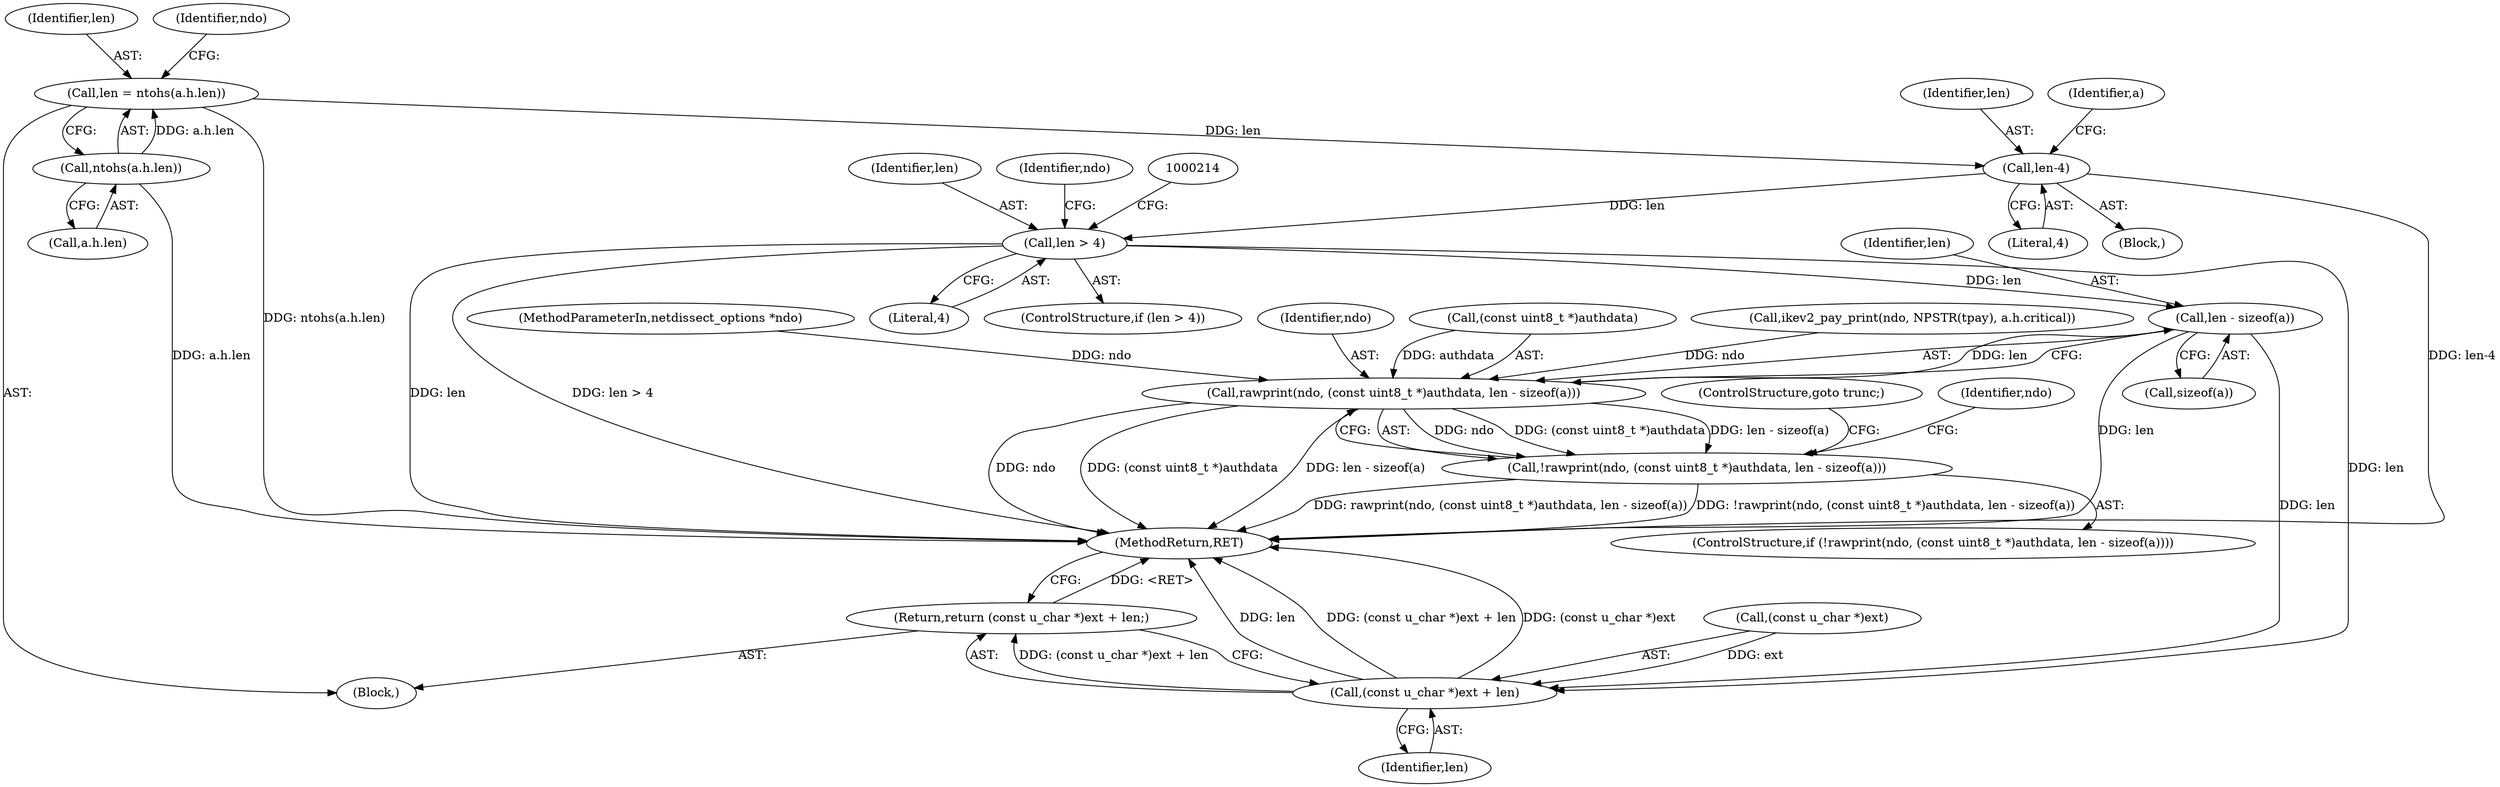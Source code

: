 digraph "0_tcpdump_c2ef693866beae071a24b45c49f9674af1df4028_1@API" {
"1000189" [label="(Call,len - sizeof(a))"];
"1000167" [label="(Call,len > 4)"];
"1000158" [label="(Call,len-4)"];
"1000144" [label="(Call,len = ntohs(a.h.len))"];
"1000146" [label="(Call,ntohs(a.h.len))"];
"1000184" [label="(Call,rawprint(ndo, (const uint8_t *)authdata, len - sizeof(a)))"];
"1000183" [label="(Call,!rawprint(ndo, (const uint8_t *)authdata, len - sizeof(a)))"];
"1000212" [label="(Call,(const u_char *)ext + len)"];
"1000211" [label="(Return,return (const u_char *)ext + len;)"];
"1000146" [label="(Call,ntohs(a.h.len))"];
"1000145" [label="(Identifier,len)"];
"1000185" [label="(Identifier,ndo)"];
"1000193" [label="(ControlStructure,goto trunc;)"];
"1000183" [label="(Call,!rawprint(ndo, (const uint8_t *)authdata, len - sizeof(a)))"];
"1000186" [label="(Call,(const uint8_t *)authdata)"];
"1000212" [label="(Call,(const u_char *)ext + len)"];
"1000189" [label="(Call,len - sizeof(a))"];
"1000168" [label="(Identifier,len)"];
"1000163" [label="(Identifier,a)"];
"1000144" [label="(Call,len = ntohs(a.h.len))"];
"1000166" [label="(ControlStructure,if (len > 4))"];
"1000147" [label="(Call,a.h.len)"];
"1000190" [label="(Identifier,len)"];
"1000167" [label="(Call,len > 4)"];
"1000184" [label="(Call,rawprint(ndo, (const uint8_t *)authdata, len - sizeof(a)))"];
"1000159" [label="(Identifier,len)"];
"1000111" [label="(Block,)"];
"1000135" [label="(Call,ikev2_pay_print(ndo, NPSTR(tpay), a.h.critical))"];
"1000196" [label="(Identifier,ndo)"];
"1000227" [label="(MethodReturn,RET)"];
"1000174" [label="(Identifier,ndo)"];
"1000157" [label="(Block,)"];
"1000158" [label="(Call,len-4)"];
"1000169" [label="(Literal,4)"];
"1000211" [label="(Return,return (const u_char *)ext + len;)"];
"1000191" [label="(Call,sizeof(a))"];
"1000213" [label="(Call,(const u_char *)ext)"];
"1000216" [label="(Identifier,len)"];
"1000154" [label="(Identifier,ndo)"];
"1000160" [label="(Literal,4)"];
"1000102" [label="(MethodParameterIn,netdissect_options *ndo)"];
"1000182" [label="(ControlStructure,if (!rawprint(ndo, (const uint8_t *)authdata, len - sizeof(a))))"];
"1000189" -> "1000184"  [label="AST: "];
"1000189" -> "1000191"  [label="CFG: "];
"1000190" -> "1000189"  [label="AST: "];
"1000191" -> "1000189"  [label="AST: "];
"1000184" -> "1000189"  [label="CFG: "];
"1000189" -> "1000227"  [label="DDG: len"];
"1000189" -> "1000184"  [label="DDG: len"];
"1000167" -> "1000189"  [label="DDG: len"];
"1000189" -> "1000212"  [label="DDG: len"];
"1000167" -> "1000166"  [label="AST: "];
"1000167" -> "1000169"  [label="CFG: "];
"1000168" -> "1000167"  [label="AST: "];
"1000169" -> "1000167"  [label="AST: "];
"1000174" -> "1000167"  [label="CFG: "];
"1000214" -> "1000167"  [label="CFG: "];
"1000167" -> "1000227"  [label="DDG: len"];
"1000167" -> "1000227"  [label="DDG: len > 4"];
"1000158" -> "1000167"  [label="DDG: len"];
"1000167" -> "1000212"  [label="DDG: len"];
"1000158" -> "1000157"  [label="AST: "];
"1000158" -> "1000160"  [label="CFG: "];
"1000159" -> "1000158"  [label="AST: "];
"1000160" -> "1000158"  [label="AST: "];
"1000163" -> "1000158"  [label="CFG: "];
"1000158" -> "1000227"  [label="DDG: len-4"];
"1000144" -> "1000158"  [label="DDG: len"];
"1000144" -> "1000111"  [label="AST: "];
"1000144" -> "1000146"  [label="CFG: "];
"1000145" -> "1000144"  [label="AST: "];
"1000146" -> "1000144"  [label="AST: "];
"1000154" -> "1000144"  [label="CFG: "];
"1000144" -> "1000227"  [label="DDG: ntohs(a.h.len)"];
"1000146" -> "1000144"  [label="DDG: a.h.len"];
"1000146" -> "1000147"  [label="CFG: "];
"1000147" -> "1000146"  [label="AST: "];
"1000146" -> "1000227"  [label="DDG: a.h.len"];
"1000184" -> "1000183"  [label="AST: "];
"1000185" -> "1000184"  [label="AST: "];
"1000186" -> "1000184"  [label="AST: "];
"1000183" -> "1000184"  [label="CFG: "];
"1000184" -> "1000227"  [label="DDG: ndo"];
"1000184" -> "1000227"  [label="DDG: (const uint8_t *)authdata"];
"1000184" -> "1000227"  [label="DDG: len - sizeof(a)"];
"1000184" -> "1000183"  [label="DDG: ndo"];
"1000184" -> "1000183"  [label="DDG: (const uint8_t *)authdata"];
"1000184" -> "1000183"  [label="DDG: len - sizeof(a)"];
"1000135" -> "1000184"  [label="DDG: ndo"];
"1000102" -> "1000184"  [label="DDG: ndo"];
"1000186" -> "1000184"  [label="DDG: authdata"];
"1000183" -> "1000182"  [label="AST: "];
"1000193" -> "1000183"  [label="CFG: "];
"1000196" -> "1000183"  [label="CFG: "];
"1000183" -> "1000227"  [label="DDG: rawprint(ndo, (const uint8_t *)authdata, len - sizeof(a))"];
"1000183" -> "1000227"  [label="DDG: !rawprint(ndo, (const uint8_t *)authdata, len - sizeof(a))"];
"1000212" -> "1000211"  [label="AST: "];
"1000212" -> "1000216"  [label="CFG: "];
"1000213" -> "1000212"  [label="AST: "];
"1000216" -> "1000212"  [label="AST: "];
"1000211" -> "1000212"  [label="CFG: "];
"1000212" -> "1000227"  [label="DDG: len"];
"1000212" -> "1000227"  [label="DDG: (const u_char *)ext + len"];
"1000212" -> "1000227"  [label="DDG: (const u_char *)ext"];
"1000212" -> "1000211"  [label="DDG: (const u_char *)ext + len"];
"1000213" -> "1000212"  [label="DDG: ext"];
"1000211" -> "1000111"  [label="AST: "];
"1000227" -> "1000211"  [label="CFG: "];
"1000211" -> "1000227"  [label="DDG: <RET>"];
}
